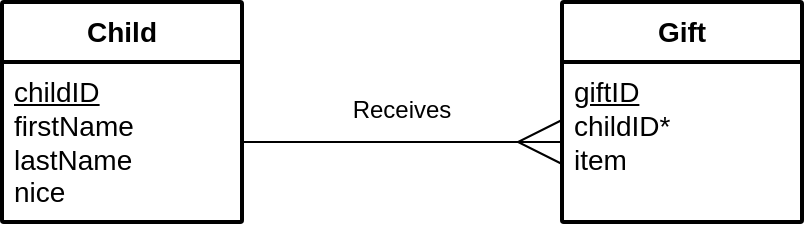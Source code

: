 <mxfile version="24.7.17">
  <diagram name="Owner" id="FLNJFZZRnlY_quxtT60L">
    <mxGraphModel dx="1034" dy="519" grid="1" gridSize="10" guides="1" tooltips="1" connect="1" arrows="1" fold="1" page="1" pageScale="1" pageWidth="1169" pageHeight="827" math="0" shadow="0">
      <root>
        <mxCell id="htKi9lpGefzoFyEpu0ph-0" />
        <mxCell id="htKi9lpGefzoFyEpu0ph-1" parent="htKi9lpGefzoFyEpu0ph-0" />
        <mxCell id="htKi9lpGefzoFyEpu0ph-2" value="&lt;b&gt;Child&lt;/b&gt;" style="swimlane;childLayout=stackLayout;horizontal=1;startSize=30;horizontalStack=0;rounded=1;fontSize=14;fontStyle=0;strokeWidth=2;resizeParent=0;resizeLast=1;shadow=0;dashed=0;align=center;arcSize=1;whiteSpace=wrap;html=1;fillColor=none;" parent="htKi9lpGefzoFyEpu0ph-1" vertex="1">
          <mxGeometry x="320" y="360" width="120" height="110" as="geometry">
            <mxRectangle x="170" y="370" width="80" height="50" as="alternateBounds" />
          </mxGeometry>
        </mxCell>
        <mxCell id="htKi9lpGefzoFyEpu0ph-3" value="&lt;font style=&quot;font-size: 14px;&quot;&gt;&lt;u style=&quot;&quot;&gt;childID&lt;/u&gt;&lt;br&gt;firstName&lt;br&gt;lastName&lt;br&gt;nice&lt;/font&gt;" style="align=left;strokeColor=none;fillColor=none;spacingLeft=4;fontSize=12;verticalAlign=top;resizable=0;rotatable=0;part=1;html=1;" parent="htKi9lpGefzoFyEpu0ph-2" vertex="1">
          <mxGeometry y="30" width="120" height="80" as="geometry" />
        </mxCell>
        <mxCell id="htKi9lpGefzoFyEpu0ph-4" style="edgeStyle=orthogonalEdgeStyle;rounded=0;orthogonalLoop=1;jettySize=auto;html=1;exitX=0.5;exitY=1;exitDx=0;exitDy=0;" parent="htKi9lpGefzoFyEpu0ph-2" source="htKi9lpGefzoFyEpu0ph-3" target="htKi9lpGefzoFyEpu0ph-3" edge="1">
          <mxGeometry relative="1" as="geometry" />
        </mxCell>
        <mxCell id="htKi9lpGefzoFyEpu0ph-5" value="&lt;b&gt;Gift&lt;/b&gt;" style="swimlane;childLayout=stackLayout;horizontal=1;startSize=30;horizontalStack=0;rounded=1;fontSize=14;fontStyle=0;strokeWidth=2;resizeParent=0;resizeLast=1;shadow=0;dashed=0;align=center;arcSize=1;whiteSpace=wrap;html=1;fillColor=none;" parent="htKi9lpGefzoFyEpu0ph-1" vertex="1">
          <mxGeometry x="600" y="360" width="120" height="110" as="geometry">
            <mxRectangle x="170" y="370" width="80" height="50" as="alternateBounds" />
          </mxGeometry>
        </mxCell>
        <mxCell id="htKi9lpGefzoFyEpu0ph-6" value="&lt;font style=&quot;font-size: 14px;&quot;&gt;&lt;u style=&quot;&quot;&gt;giftID&lt;br&gt;&lt;/u&gt;childID*&lt;br&gt;item&lt;/font&gt;" style="align=left;strokeColor=none;fillColor=none;spacingLeft=4;fontSize=12;verticalAlign=top;resizable=0;rotatable=0;part=1;html=1;" parent="htKi9lpGefzoFyEpu0ph-5" vertex="1">
          <mxGeometry y="30" width="120" height="80" as="geometry" />
        </mxCell>
        <mxCell id="htKi9lpGefzoFyEpu0ph-7" style="rounded=0;orthogonalLoop=1;jettySize=auto;html=1;exitX=1;exitY=0.5;exitDx=0;exitDy=0;entryX=0;entryY=0.5;entryDx=0;entryDy=0;endArrow=ERmany;endFill=0;endSize=20;" parent="htKi9lpGefzoFyEpu0ph-1" source="htKi9lpGefzoFyEpu0ph-3" target="htKi9lpGefzoFyEpu0ph-6" edge="1">
          <mxGeometry relative="1" as="geometry" />
        </mxCell>
        <mxCell id="IsI6CdP_r68CARXCBPHi-0" value="Receives" style="text;html=1;align=center;verticalAlign=middle;whiteSpace=wrap;rounded=0;" parent="htKi9lpGefzoFyEpu0ph-1" vertex="1">
          <mxGeometry x="490" y="399" width="60" height="30" as="geometry" />
        </mxCell>
      </root>
    </mxGraphModel>
  </diagram>
</mxfile>
